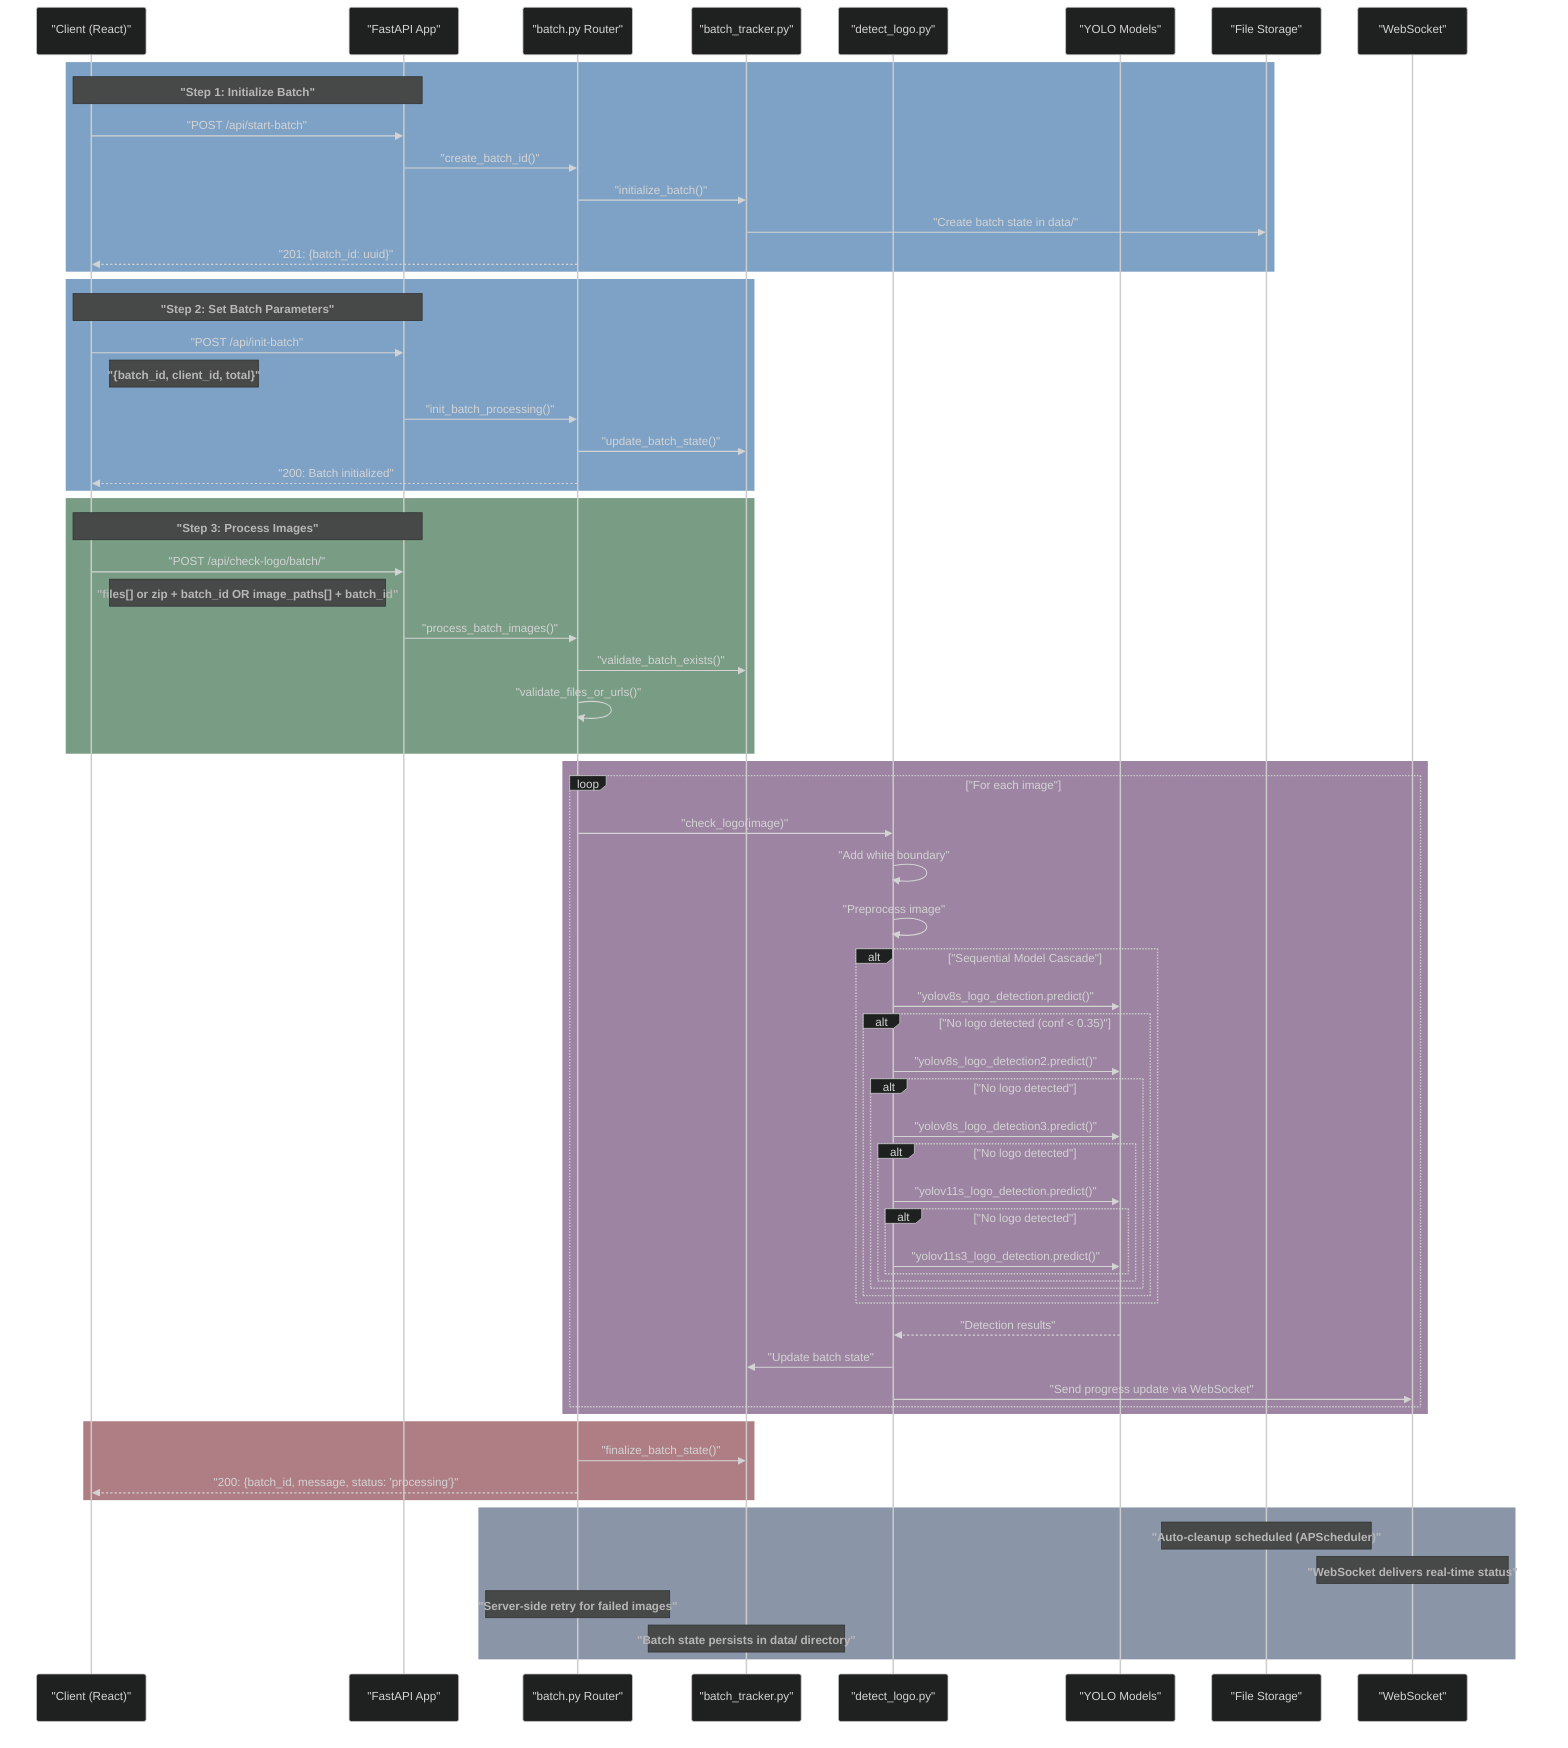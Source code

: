 %%{init: {'theme': 'dark', 'themeVariables': { 'fontFamily': 'arial', 'fontSize': '18px', 'fontWeight': 'bold', 'messageFontWeight': 'bold', 'noteFontWeight': 'bold'}}}%%
sequenceDiagram
    participant C as "Client (React)"
    participant A as "FastAPI App"
    participant B as "batch.py Router"
    participant T as "batch_tracker.py"
    participant D as "detect_logo.py"
    participant M as "YOLO Models"
    participant S as "File Storage"
    participant W as "WebSocket"

    rect rgba(40, 100, 160, 0.6)
        Note over C,A: "Step 1: Initialize Batch"
        C->>A: "POST /api/start-batch"
        A->>B: "create_batch_id()"
        B->>T: "initialize_batch()"
        T->>S: "Create batch state in data/"
        B-->>C: "201: {batch_id: uuid}"
    end

    rect rgba(40, 100, 160, 0.6)
        Note over C,A: "Step 2: Set Batch Parameters"
        C->>A: "POST /api/init-batch"
        Note right of C: "{batch_id, client_id, total}"
        A->>B: "init_batch_processing()"
        B->>T: "update_batch_state()"
        B-->>C: "200: Batch initialized"
    end
    
    rect rgba(30, 90, 50, 0.6)
        Note over C,A: "Step 3: Process Images"
        C->>A: "POST /api/check-logo/batch/"
        Note right of C: "files[] or zip + batch_id OR image_paths[] + batch_id"
        A->>B: "process_batch_images()"
        B->>T: "validate_batch_exists()"
        B->>B: "validate_files_or_urls()"
    end
    
    rect rgba(90, 50, 100, 0.6)
        loop "For each image"
            B->>D: "check_logo(image)"
            D->>D: "Add white boundary"
            D->>D: "Preprocess image"
            alt "Sequential Model Cascade"
                D->>M: "yolov8s_logo_detection.predict()"
                alt "No logo detected (conf < 0.35)"
                    D->>M: "yolov8s_logo_detection2.predict()"
                    alt "No logo detected"
                        D->>M: "yolov8s_logo_detection3.predict()"
                        alt "No logo detected"
                            D->>M: "yolov11s_logo_detection.predict()"
                            alt "No logo detected"
                                D->>M: "yolov11s3_logo_detection.predict()"
                            end
                        end
                    end
                end
            end
            M-->>D: "Detection results"
            D->>T: "Update batch state"
            D->>W: "Send progress update via WebSocket"
        end
    end

    rect rgba(120, 40, 50, 0.6)
        B->>T: "finalize_batch_state()"
        B-->>C: "200: {batch_id, message, status: 'processing'}"
    end

    rect rgba(60, 80, 110, 0.6)
        Note over S: "Auto-cleanup scheduled (APScheduler)"
        Note over W: "WebSocket delivers real-time status"
        Note over B: "Server-side retry for failed images"
        Note over T: "Batch state persists in data/ directory"
    end